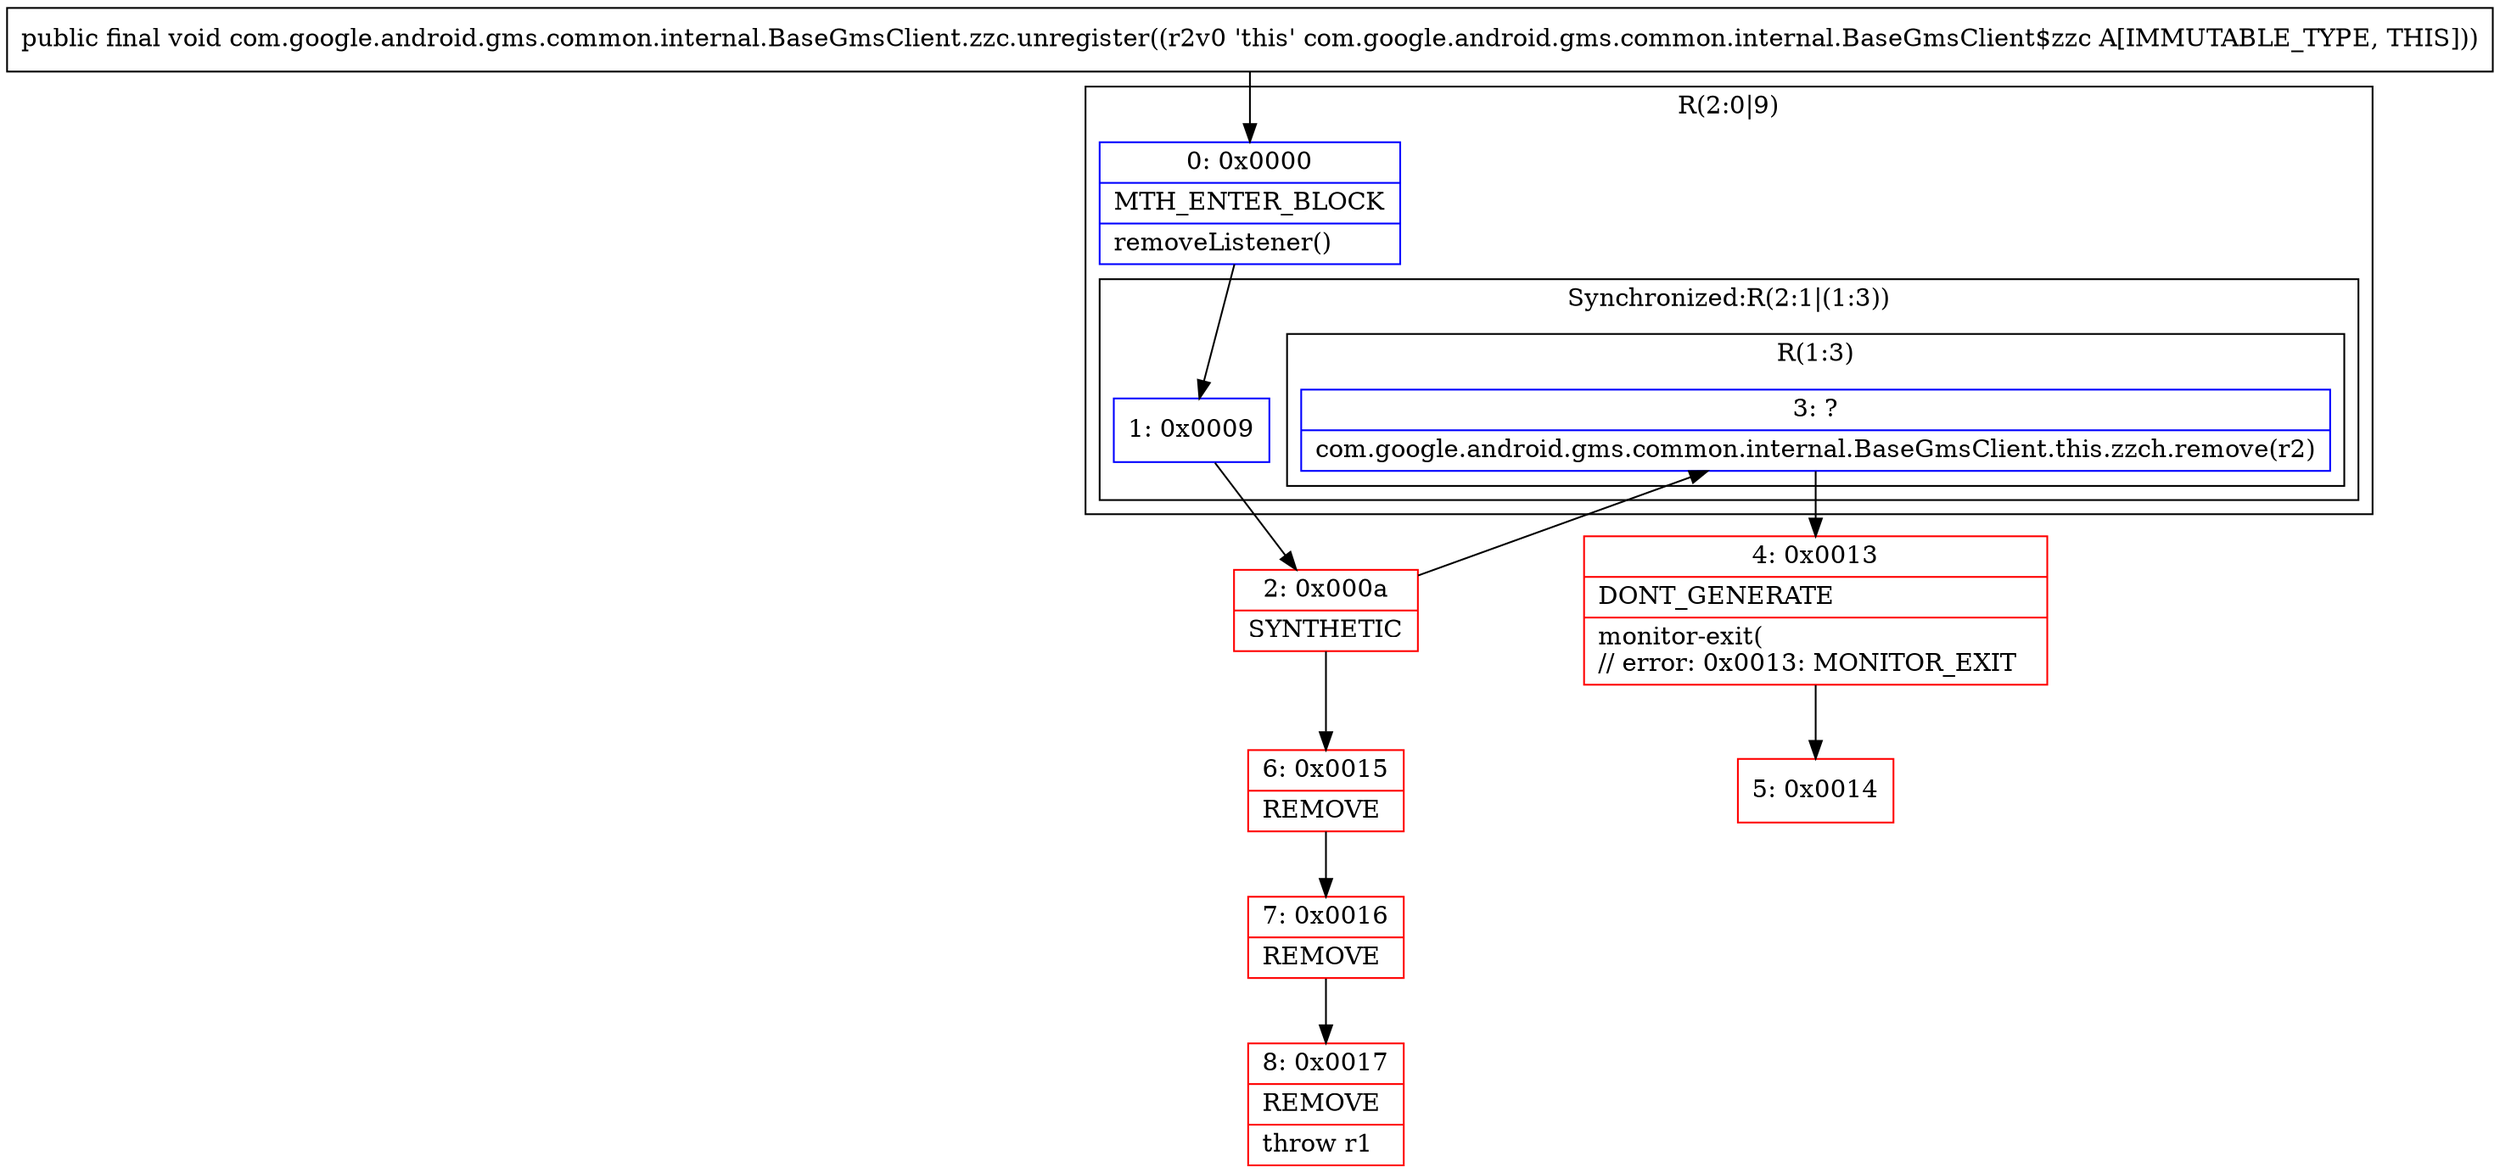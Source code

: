 digraph "CFG forcom.google.android.gms.common.internal.BaseGmsClient.zzc.unregister()V" {
subgraph cluster_Region_797112717 {
label = "R(2:0|9)";
node [shape=record,color=blue];
Node_0 [shape=record,label="{0\:\ 0x0000|MTH_ENTER_BLOCK\l|removeListener()\l}"];
subgraph cluster_SynchronizedRegion_807128223 {
label = "Synchronized:R(2:1|(1:3))";
node [shape=record,color=blue];
Node_1 [shape=record,label="{1\:\ 0x0009}"];
subgraph cluster_Region_10385000 {
label = "R(1:3)";
node [shape=record,color=blue];
Node_3 [shape=record,label="{3\:\ ?|com.google.android.gms.common.internal.BaseGmsClient.this.zzch.remove(r2)\l}"];
}
}
}
Node_2 [shape=record,color=red,label="{2\:\ 0x000a|SYNTHETIC\l}"];
Node_4 [shape=record,color=red,label="{4\:\ 0x0013|DONT_GENERATE\l|monitor\-exit(\l\/\/ error: 0x0013: MONITOR_EXIT  \l}"];
Node_5 [shape=record,color=red,label="{5\:\ 0x0014}"];
Node_6 [shape=record,color=red,label="{6\:\ 0x0015|REMOVE\l}"];
Node_7 [shape=record,color=red,label="{7\:\ 0x0016|REMOVE\l}"];
Node_8 [shape=record,color=red,label="{8\:\ 0x0017|REMOVE\l|throw r1\l}"];
MethodNode[shape=record,label="{public final void com.google.android.gms.common.internal.BaseGmsClient.zzc.unregister((r2v0 'this' com.google.android.gms.common.internal.BaseGmsClient$zzc A[IMMUTABLE_TYPE, THIS])) }"];
MethodNode -> Node_0;
Node_0 -> Node_1;
Node_1 -> Node_2;
Node_3 -> Node_4;
Node_2 -> Node_3;
Node_2 -> Node_6;
Node_4 -> Node_5;
Node_6 -> Node_7;
Node_7 -> Node_8;
}

